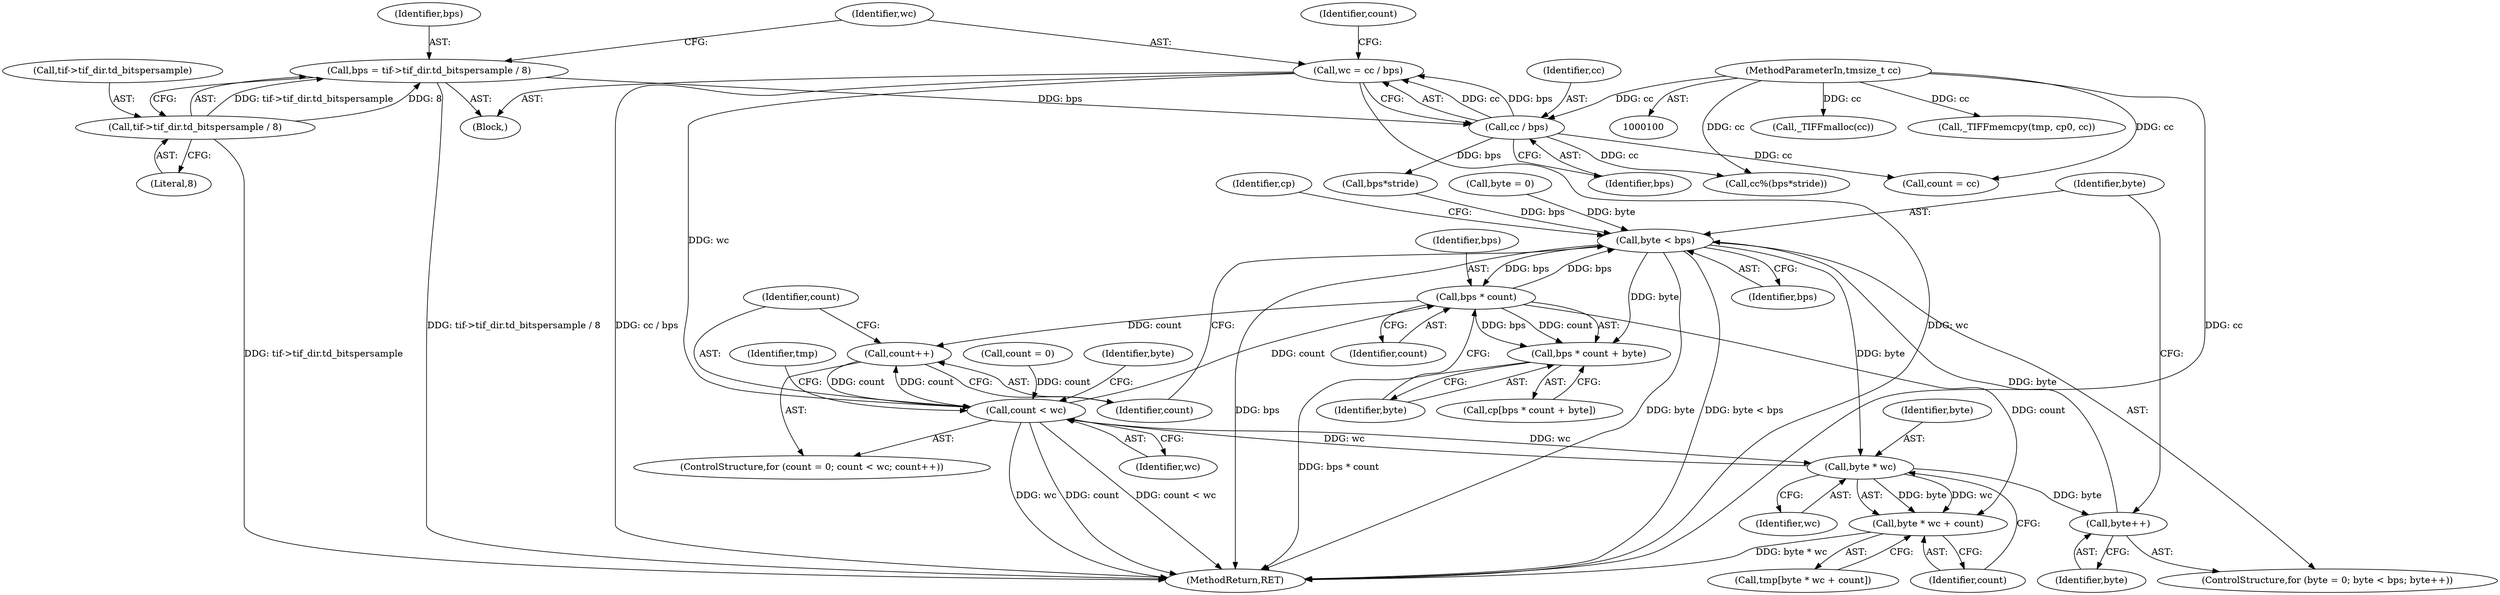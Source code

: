 digraph "0_libtiff_6a984bf7905c6621281588431f384e79d11a2e33_0@integer" {
"1000123" [label="(Call,wc = cc / bps)"];
"1000125" [label="(Call,cc / bps)"];
"1000103" [label="(MethodParameterIn,tmsize_t cc)"];
"1000113" [label="(Call,bps = tif->tif_dir.td_bitspersample / 8)"];
"1000115" [label="(Call,tif->tif_dir.td_bitspersample / 8)"];
"1000206" [label="(Call,count < wc)"];
"1000209" [label="(Call,count++)"];
"1000227" [label="(Call,bps * count)"];
"1000217" [label="(Call,byte < bps)"];
"1000226" [label="(Call,bps * count + byte)"];
"1000234" [label="(Call,byte * wc)"];
"1000220" [label="(Call,byte++)"];
"1000233" [label="(Call,byte * wc + count)"];
"1000227" [label="(Call,bps * count)"];
"1000125" [label="(Call,cc / bps)"];
"1000161" [label="(Call,_TIFFmalloc(cc))"];
"1000225" [label="(Identifier,cp)"];
"1000239" [label="(Identifier,tmp)"];
"1000210" [label="(Identifier,count)"];
"1000104" [label="(Block,)"];
"1000217" [label="(Call,byte < bps)"];
"1000229" [label="(Identifier,count)"];
"1000203" [label="(Call,count = 0)"];
"1000141" [label="(Call,cc%(bps*stride))"];
"1000234" [label="(Call,byte * wc)"];
"1000202" [label="(ControlStructure,for (count = 0; count < wc; count++))"];
"1000193" [label="(Call,_TIFFmemcpy(tmp, cp0, cc))"];
"1000219" [label="(Identifier,bps)"];
"1000218" [label="(Identifier,byte)"];
"1000236" [label="(Identifier,wc)"];
"1000123" [label="(Call,wc = cc / bps)"];
"1000127" [label="(Identifier,bps)"];
"1000114" [label="(Identifier,bps)"];
"1000228" [label="(Identifier,bps)"];
"1000220" [label="(Call,byte++)"];
"1000224" [label="(Call,cp[bps * count + byte])"];
"1000214" [label="(Call,byte = 0)"];
"1000209" [label="(Call,count++)"];
"1000207" [label="(Identifier,count)"];
"1000221" [label="(Identifier,byte)"];
"1000129" [label="(Call,count = cc)"];
"1000103" [label="(MethodParameterIn,tmsize_t cc)"];
"1000126" [label="(Identifier,cc)"];
"1000124" [label="(Identifier,wc)"];
"1000235" [label="(Identifier,byte)"];
"1000113" [label="(Call,bps = tif->tif_dir.td_bitspersample / 8)"];
"1000226" [label="(Call,bps * count + byte)"];
"1000231" [label="(Call,tmp[byte * wc + count])"];
"1000130" [label="(Identifier,count)"];
"1000242" [label="(MethodReturn,RET)"];
"1000233" [label="(Call,byte * wc + count)"];
"1000237" [label="(Identifier,count)"];
"1000206" [label="(Call,count < wc)"];
"1000115" [label="(Call,tif->tif_dir.td_bitspersample / 8)"];
"1000121" [label="(Literal,8)"];
"1000143" [label="(Call,bps*stride)"];
"1000116" [label="(Call,tif->tif_dir.td_bitspersample)"];
"1000208" [label="(Identifier,wc)"];
"1000215" [label="(Identifier,byte)"];
"1000230" [label="(Identifier,byte)"];
"1000213" [label="(ControlStructure,for (byte = 0; byte < bps; byte++))"];
"1000123" -> "1000104"  [label="AST: "];
"1000123" -> "1000125"  [label="CFG: "];
"1000124" -> "1000123"  [label="AST: "];
"1000125" -> "1000123"  [label="AST: "];
"1000130" -> "1000123"  [label="CFG: "];
"1000123" -> "1000242"  [label="DDG: cc / bps"];
"1000123" -> "1000242"  [label="DDG: wc"];
"1000125" -> "1000123"  [label="DDG: cc"];
"1000125" -> "1000123"  [label="DDG: bps"];
"1000123" -> "1000206"  [label="DDG: wc"];
"1000125" -> "1000127"  [label="CFG: "];
"1000126" -> "1000125"  [label="AST: "];
"1000127" -> "1000125"  [label="AST: "];
"1000103" -> "1000125"  [label="DDG: cc"];
"1000113" -> "1000125"  [label="DDG: bps"];
"1000125" -> "1000129"  [label="DDG: cc"];
"1000125" -> "1000141"  [label="DDG: cc"];
"1000125" -> "1000143"  [label="DDG: bps"];
"1000103" -> "1000100"  [label="AST: "];
"1000103" -> "1000242"  [label="DDG: cc"];
"1000103" -> "1000129"  [label="DDG: cc"];
"1000103" -> "1000141"  [label="DDG: cc"];
"1000103" -> "1000161"  [label="DDG: cc"];
"1000103" -> "1000193"  [label="DDG: cc"];
"1000113" -> "1000104"  [label="AST: "];
"1000113" -> "1000115"  [label="CFG: "];
"1000114" -> "1000113"  [label="AST: "];
"1000115" -> "1000113"  [label="AST: "];
"1000124" -> "1000113"  [label="CFG: "];
"1000113" -> "1000242"  [label="DDG: tif->tif_dir.td_bitspersample / 8"];
"1000115" -> "1000113"  [label="DDG: tif->tif_dir.td_bitspersample"];
"1000115" -> "1000113"  [label="DDG: 8"];
"1000115" -> "1000121"  [label="CFG: "];
"1000116" -> "1000115"  [label="AST: "];
"1000121" -> "1000115"  [label="AST: "];
"1000115" -> "1000242"  [label="DDG: tif->tif_dir.td_bitspersample"];
"1000206" -> "1000202"  [label="AST: "];
"1000206" -> "1000208"  [label="CFG: "];
"1000207" -> "1000206"  [label="AST: "];
"1000208" -> "1000206"  [label="AST: "];
"1000215" -> "1000206"  [label="CFG: "];
"1000239" -> "1000206"  [label="CFG: "];
"1000206" -> "1000242"  [label="DDG: count"];
"1000206" -> "1000242"  [label="DDG: count < wc"];
"1000206" -> "1000242"  [label="DDG: wc"];
"1000209" -> "1000206"  [label="DDG: count"];
"1000203" -> "1000206"  [label="DDG: count"];
"1000234" -> "1000206"  [label="DDG: wc"];
"1000206" -> "1000209"  [label="DDG: count"];
"1000206" -> "1000227"  [label="DDG: count"];
"1000206" -> "1000234"  [label="DDG: wc"];
"1000209" -> "1000202"  [label="AST: "];
"1000209" -> "1000210"  [label="CFG: "];
"1000210" -> "1000209"  [label="AST: "];
"1000207" -> "1000209"  [label="CFG: "];
"1000227" -> "1000209"  [label="DDG: count"];
"1000227" -> "1000226"  [label="AST: "];
"1000227" -> "1000229"  [label="CFG: "];
"1000228" -> "1000227"  [label="AST: "];
"1000229" -> "1000227"  [label="AST: "];
"1000230" -> "1000227"  [label="CFG: "];
"1000227" -> "1000217"  [label="DDG: bps"];
"1000227" -> "1000226"  [label="DDG: bps"];
"1000227" -> "1000226"  [label="DDG: count"];
"1000217" -> "1000227"  [label="DDG: bps"];
"1000227" -> "1000233"  [label="DDG: count"];
"1000217" -> "1000213"  [label="AST: "];
"1000217" -> "1000219"  [label="CFG: "];
"1000218" -> "1000217"  [label="AST: "];
"1000219" -> "1000217"  [label="AST: "];
"1000225" -> "1000217"  [label="CFG: "];
"1000210" -> "1000217"  [label="CFG: "];
"1000217" -> "1000242"  [label="DDG: bps"];
"1000217" -> "1000242"  [label="DDG: byte < bps"];
"1000217" -> "1000242"  [label="DDG: byte"];
"1000220" -> "1000217"  [label="DDG: byte"];
"1000214" -> "1000217"  [label="DDG: byte"];
"1000143" -> "1000217"  [label="DDG: bps"];
"1000217" -> "1000226"  [label="DDG: byte"];
"1000217" -> "1000234"  [label="DDG: byte"];
"1000226" -> "1000224"  [label="AST: "];
"1000226" -> "1000230"  [label="CFG: "];
"1000230" -> "1000226"  [label="AST: "];
"1000224" -> "1000226"  [label="CFG: "];
"1000226" -> "1000242"  [label="DDG: bps * count"];
"1000234" -> "1000233"  [label="AST: "];
"1000234" -> "1000236"  [label="CFG: "];
"1000235" -> "1000234"  [label="AST: "];
"1000236" -> "1000234"  [label="AST: "];
"1000237" -> "1000234"  [label="CFG: "];
"1000234" -> "1000220"  [label="DDG: byte"];
"1000234" -> "1000233"  [label="DDG: byte"];
"1000234" -> "1000233"  [label="DDG: wc"];
"1000220" -> "1000213"  [label="AST: "];
"1000220" -> "1000221"  [label="CFG: "];
"1000221" -> "1000220"  [label="AST: "];
"1000218" -> "1000220"  [label="CFG: "];
"1000233" -> "1000231"  [label="AST: "];
"1000233" -> "1000237"  [label="CFG: "];
"1000237" -> "1000233"  [label="AST: "];
"1000231" -> "1000233"  [label="CFG: "];
"1000233" -> "1000242"  [label="DDG: byte * wc"];
}
